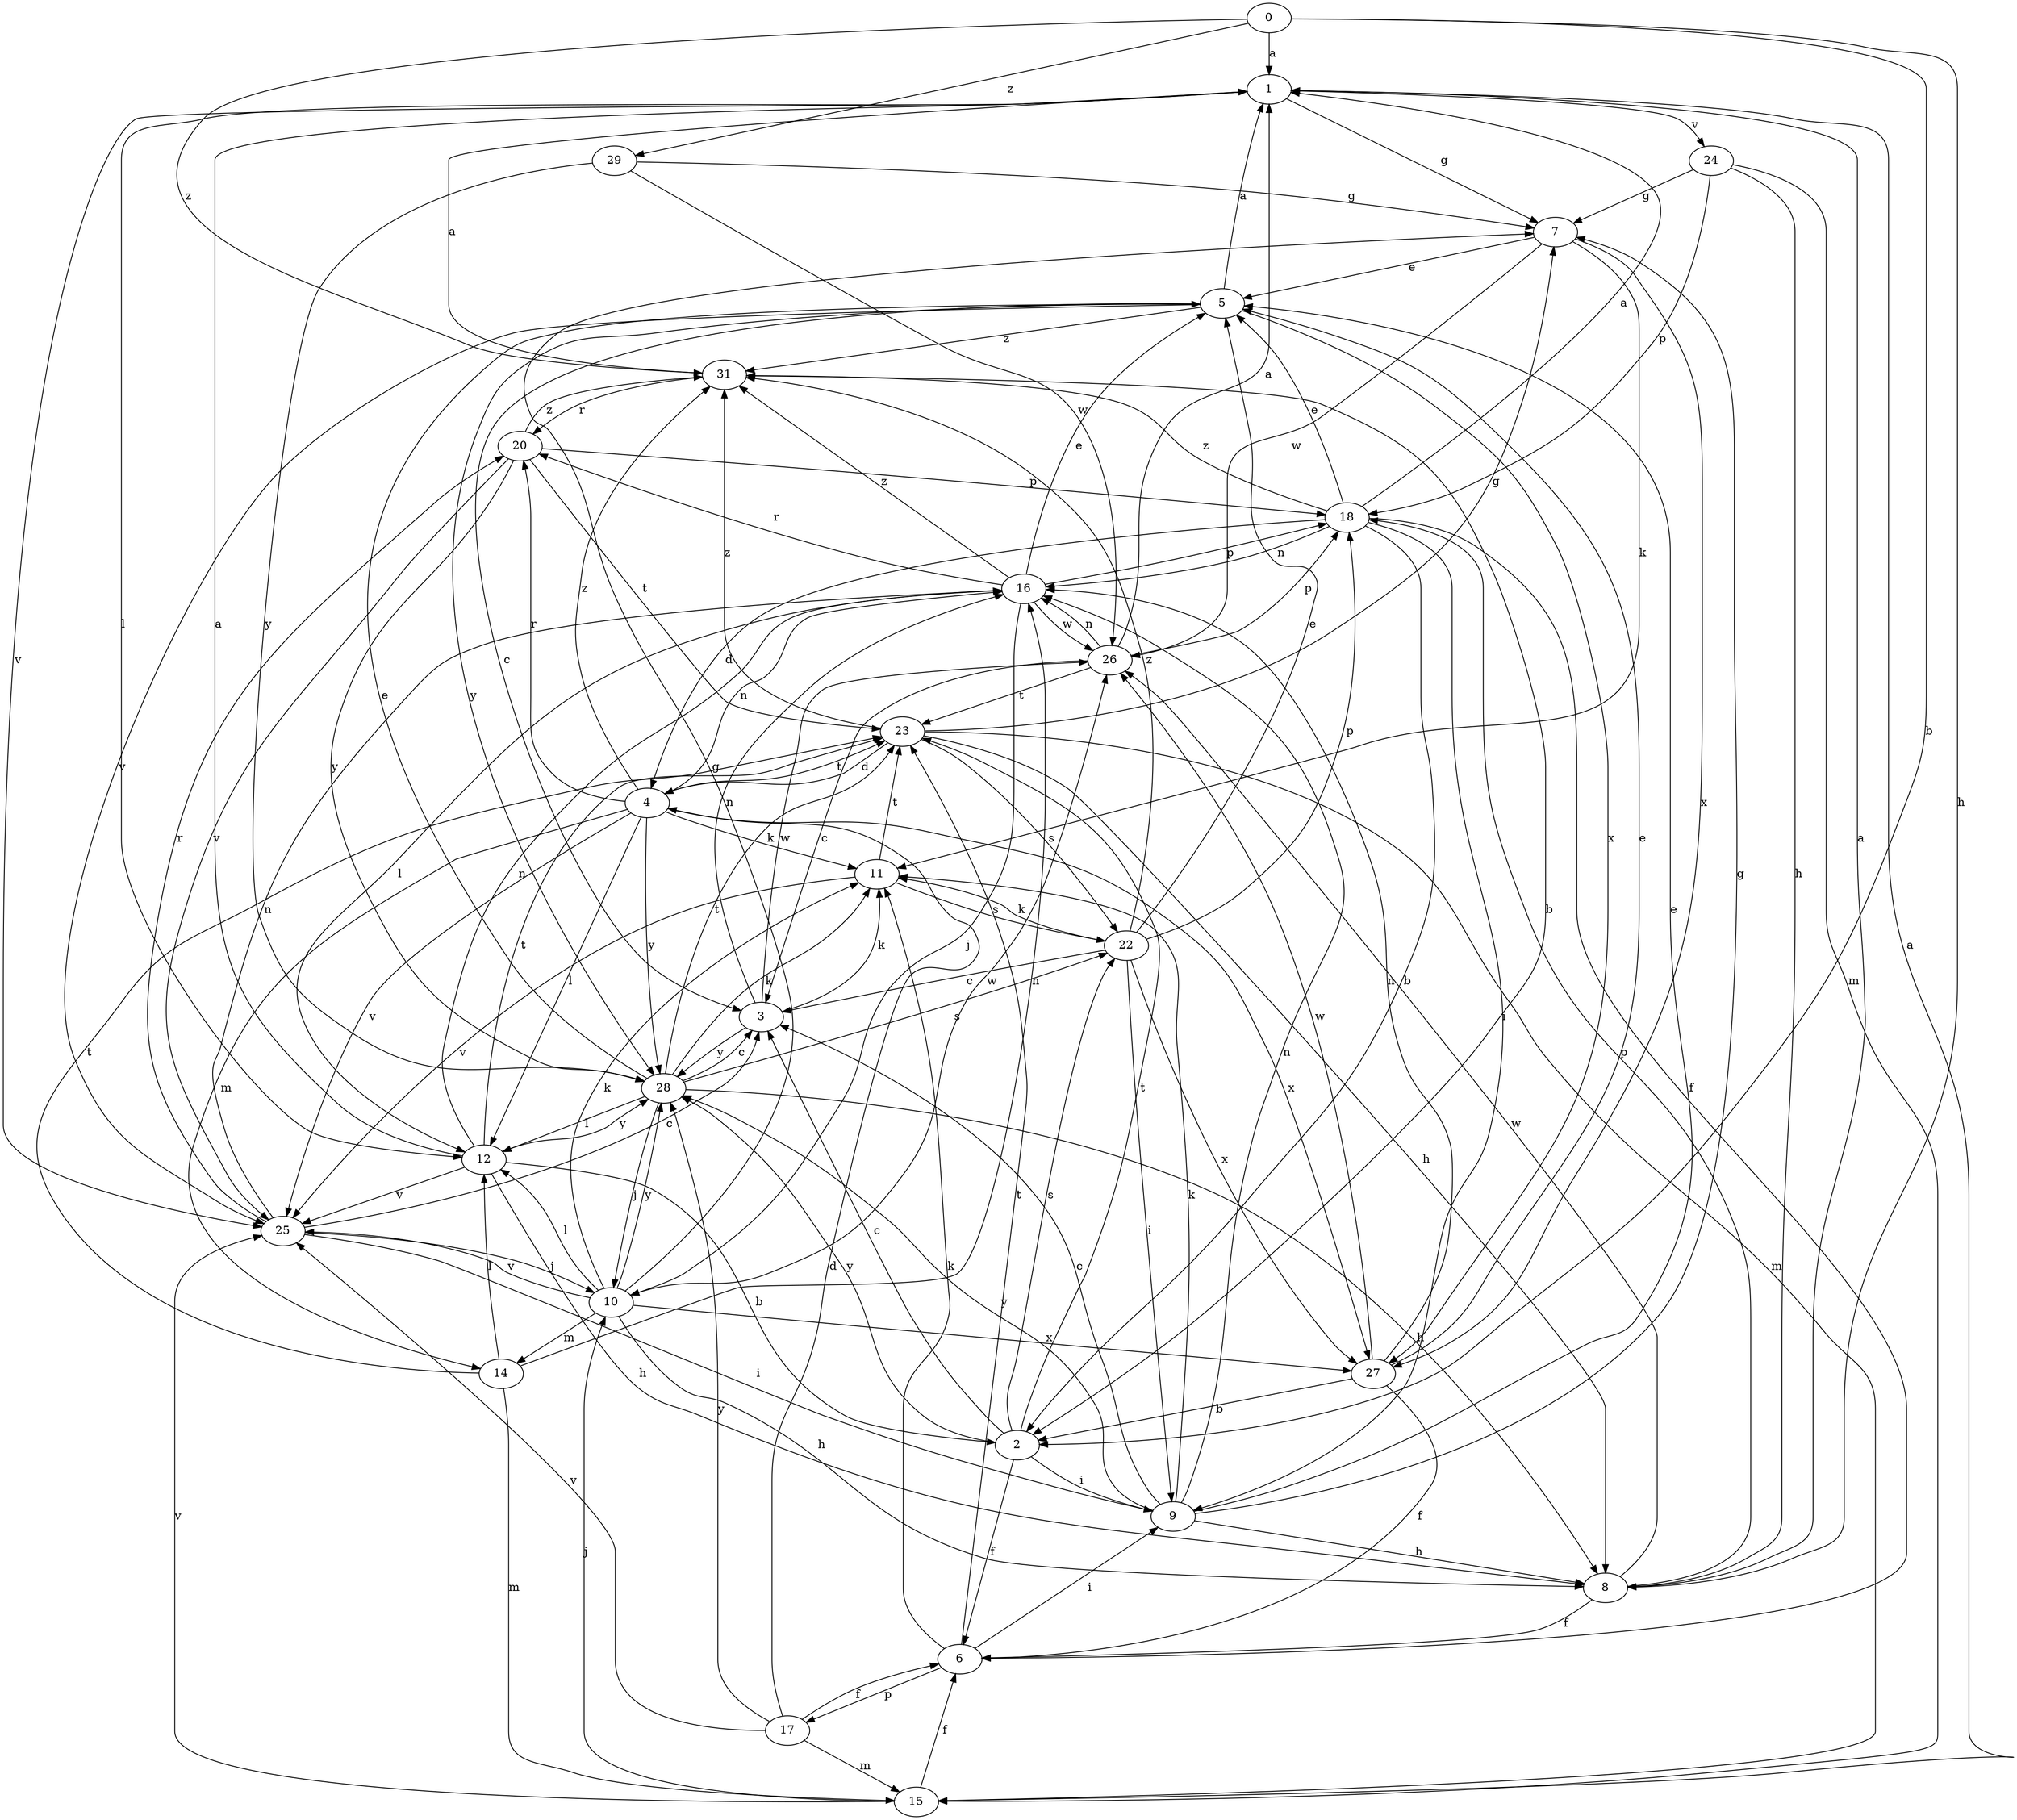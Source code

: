 strict digraph  {
0;
1;
2;
3;
4;
5;
6;
7;
8;
9;
10;
11;
12;
14;
15;
16;
17;
18;
20;
22;
23;
24;
25;
26;
27;
28;
29;
31;
0 -> 1  [label=a];
0 -> 2  [label=b];
0 -> 8  [label=h];
0 -> 29  [label=z];
0 -> 31  [label=z];
1 -> 7  [label=g];
1 -> 12  [label=l];
1 -> 24  [label=v];
1 -> 25  [label=v];
2 -> 3  [label=c];
2 -> 6  [label=f];
2 -> 9  [label=i];
2 -> 22  [label=s];
2 -> 23  [label=t];
2 -> 28  [label=y];
3 -> 11  [label=k];
3 -> 16  [label=n];
3 -> 26  [label=w];
3 -> 28  [label=y];
4 -> 11  [label=k];
4 -> 12  [label=l];
4 -> 14  [label=m];
4 -> 16  [label=n];
4 -> 20  [label=r];
4 -> 23  [label=t];
4 -> 25  [label=v];
4 -> 27  [label=x];
4 -> 28  [label=y];
4 -> 31  [label=z];
5 -> 1  [label=a];
5 -> 3  [label=c];
5 -> 25  [label=v];
5 -> 27  [label=x];
5 -> 28  [label=y];
5 -> 31  [label=z];
6 -> 9  [label=i];
6 -> 11  [label=k];
6 -> 17  [label=p];
6 -> 23  [label=t];
7 -> 5  [label=e];
7 -> 11  [label=k];
7 -> 26  [label=w];
7 -> 27  [label=x];
8 -> 1  [label=a];
8 -> 6  [label=f];
8 -> 18  [label=p];
8 -> 26  [label=w];
9 -> 3  [label=c];
9 -> 5  [label=e];
9 -> 7  [label=g];
9 -> 8  [label=h];
9 -> 11  [label=k];
9 -> 16  [label=n];
9 -> 28  [label=y];
10 -> 7  [label=g];
10 -> 8  [label=h];
10 -> 11  [label=k];
10 -> 12  [label=l];
10 -> 14  [label=m];
10 -> 25  [label=v];
10 -> 26  [label=w];
10 -> 27  [label=x];
10 -> 28  [label=y];
11 -> 22  [label=s];
11 -> 23  [label=t];
11 -> 25  [label=v];
12 -> 1  [label=a];
12 -> 2  [label=b];
12 -> 8  [label=h];
12 -> 16  [label=n];
12 -> 23  [label=t];
12 -> 25  [label=v];
12 -> 28  [label=y];
14 -> 12  [label=l];
14 -> 15  [label=m];
14 -> 16  [label=n];
14 -> 23  [label=t];
15 -> 1  [label=a];
15 -> 6  [label=f];
15 -> 10  [label=j];
15 -> 25  [label=v];
16 -> 5  [label=e];
16 -> 10  [label=j];
16 -> 12  [label=l];
16 -> 18  [label=p];
16 -> 20  [label=r];
16 -> 26  [label=w];
16 -> 31  [label=z];
17 -> 4  [label=d];
17 -> 6  [label=f];
17 -> 15  [label=m];
17 -> 25  [label=v];
17 -> 28  [label=y];
18 -> 1  [label=a];
18 -> 2  [label=b];
18 -> 4  [label=d];
18 -> 5  [label=e];
18 -> 6  [label=f];
18 -> 9  [label=i];
18 -> 16  [label=n];
18 -> 31  [label=z];
20 -> 18  [label=p];
20 -> 23  [label=t];
20 -> 25  [label=v];
20 -> 28  [label=y];
20 -> 31  [label=z];
22 -> 3  [label=c];
22 -> 5  [label=e];
22 -> 9  [label=i];
22 -> 11  [label=k];
22 -> 18  [label=p];
22 -> 27  [label=x];
22 -> 31  [label=z];
23 -> 4  [label=d];
23 -> 7  [label=g];
23 -> 8  [label=h];
23 -> 15  [label=m];
23 -> 22  [label=s];
23 -> 31  [label=z];
24 -> 7  [label=g];
24 -> 8  [label=h];
24 -> 15  [label=m];
24 -> 18  [label=p];
25 -> 3  [label=c];
25 -> 9  [label=i];
25 -> 10  [label=j];
25 -> 16  [label=n];
25 -> 20  [label=r];
26 -> 1  [label=a];
26 -> 3  [label=c];
26 -> 16  [label=n];
26 -> 18  [label=p];
26 -> 23  [label=t];
27 -> 2  [label=b];
27 -> 5  [label=e];
27 -> 6  [label=f];
27 -> 16  [label=n];
27 -> 26  [label=w];
28 -> 3  [label=c];
28 -> 5  [label=e];
28 -> 8  [label=h];
28 -> 10  [label=j];
28 -> 11  [label=k];
28 -> 12  [label=l];
28 -> 22  [label=s];
28 -> 23  [label=t];
29 -> 7  [label=g];
29 -> 26  [label=w];
29 -> 28  [label=y];
31 -> 1  [label=a];
31 -> 2  [label=b];
31 -> 20  [label=r];
}
